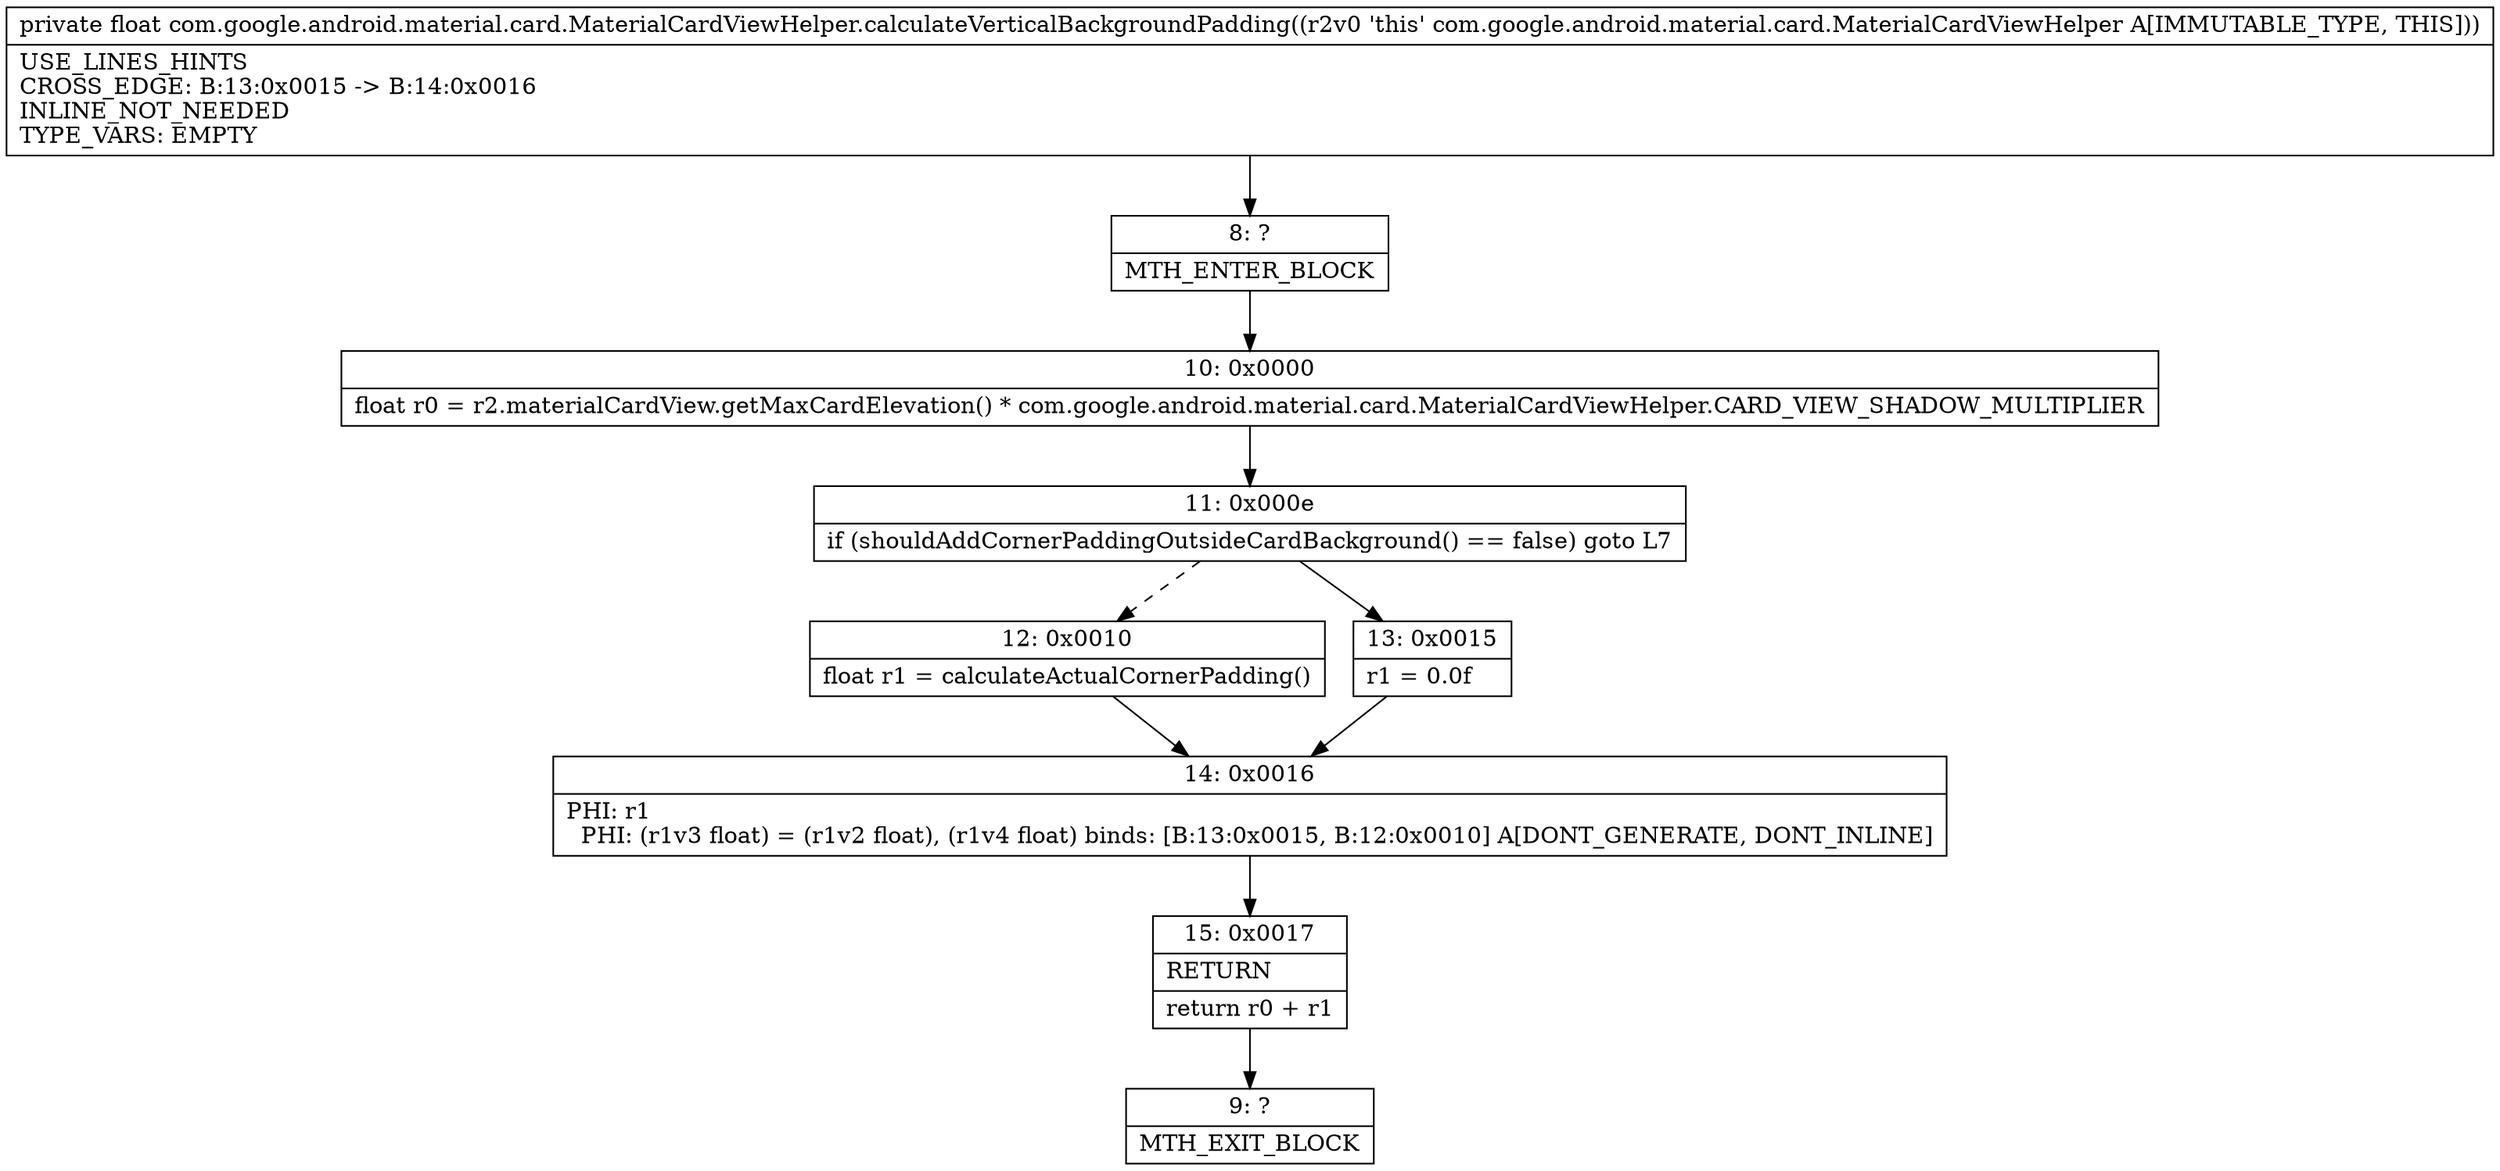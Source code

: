digraph "CFG forcom.google.android.material.card.MaterialCardViewHelper.calculateVerticalBackgroundPadding()F" {
Node_8 [shape=record,label="{8\:\ ?|MTH_ENTER_BLOCK\l}"];
Node_10 [shape=record,label="{10\:\ 0x0000|float r0 = r2.materialCardView.getMaxCardElevation() * com.google.android.material.card.MaterialCardViewHelper.CARD_VIEW_SHADOW_MULTIPLIER\l}"];
Node_11 [shape=record,label="{11\:\ 0x000e|if (shouldAddCornerPaddingOutsideCardBackground() == false) goto L7\l}"];
Node_12 [shape=record,label="{12\:\ 0x0010|float r1 = calculateActualCornerPadding()\l}"];
Node_14 [shape=record,label="{14\:\ 0x0016|PHI: r1 \l  PHI: (r1v3 float) = (r1v2 float), (r1v4 float) binds: [B:13:0x0015, B:12:0x0010] A[DONT_GENERATE, DONT_INLINE]\l}"];
Node_15 [shape=record,label="{15\:\ 0x0017|RETURN\l|return r0 + r1\l}"];
Node_9 [shape=record,label="{9\:\ ?|MTH_EXIT_BLOCK\l}"];
Node_13 [shape=record,label="{13\:\ 0x0015|r1 = 0.0f\l}"];
MethodNode[shape=record,label="{private float com.google.android.material.card.MaterialCardViewHelper.calculateVerticalBackgroundPadding((r2v0 'this' com.google.android.material.card.MaterialCardViewHelper A[IMMUTABLE_TYPE, THIS]))  | USE_LINES_HINTS\lCROSS_EDGE: B:13:0x0015 \-\> B:14:0x0016\lINLINE_NOT_NEEDED\lTYPE_VARS: EMPTY\l}"];
MethodNode -> Node_8;Node_8 -> Node_10;
Node_10 -> Node_11;
Node_11 -> Node_12[style=dashed];
Node_11 -> Node_13;
Node_12 -> Node_14;
Node_14 -> Node_15;
Node_15 -> Node_9;
Node_13 -> Node_14;
}

